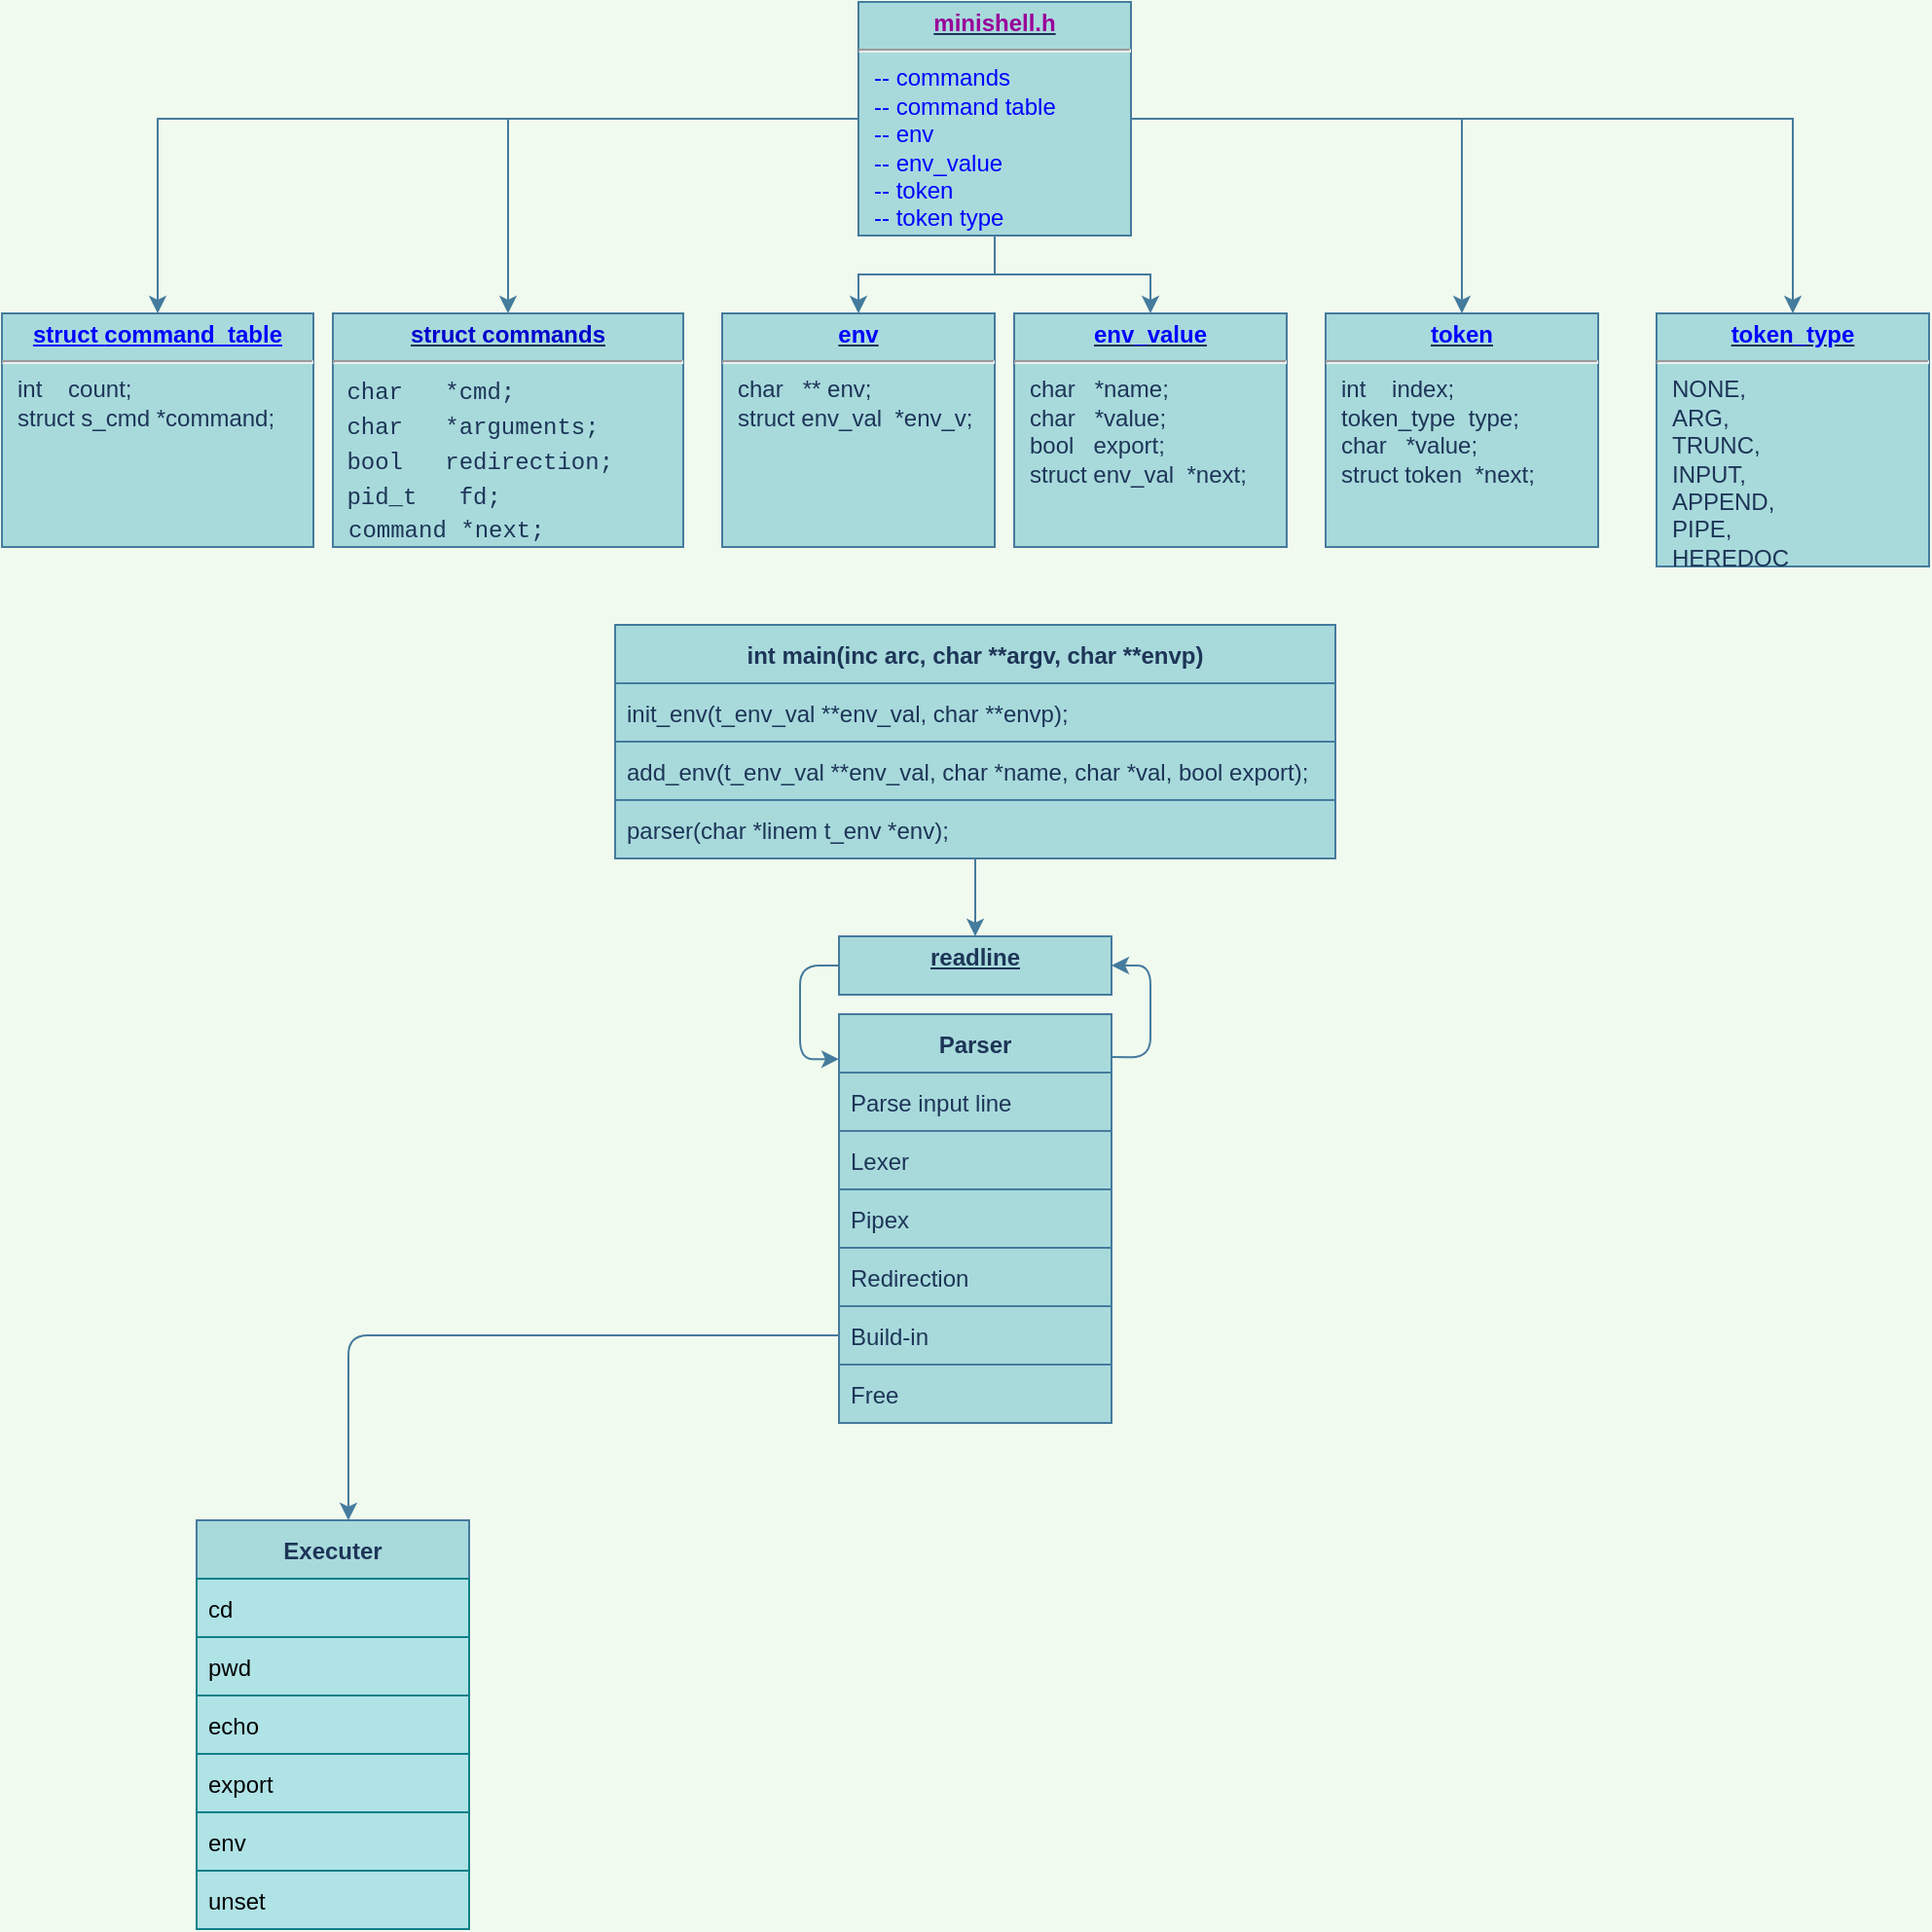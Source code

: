 <mxfile version="17.5.0" type="github">
  <diagram name="Page-1" id="a7904f86-f2b4-8e86-fa97-74104820619b">
    <mxGraphModel dx="1113" dy="1105" grid="1" gridSize="10" guides="1" tooltips="1" connect="1" arrows="1" fold="1" page="1" pageScale="1" pageWidth="1100" pageHeight="850" background="#F1FAEE" math="0" shadow="0">
      <root>
        <mxCell id="0" />
        <mxCell id="1" parent="0" />
        <mxCell id="W5EvjPhlibk-w1ctuXIB-3" value="" style="edgeStyle=orthogonalEdgeStyle;rounded=0;orthogonalLoop=1;jettySize=auto;html=1;labelBackgroundColor=#F1FAEE;strokeColor=#457B9D;fontColor=#1D3557;" parent="1" source="24794b860abc3c2d-1" target="W5EvjPhlibk-w1ctuXIB-2" edge="1">
          <mxGeometry relative="1" as="geometry" />
        </mxCell>
        <mxCell id="W5EvjPhlibk-w1ctuXIB-8" value="" style="edgeStyle=orthogonalEdgeStyle;rounded=0;orthogonalLoop=1;jettySize=auto;html=1;fontColor=#1D3557;labelBackgroundColor=#F1FAEE;strokeColor=#457B9D;" parent="1" source="24794b860abc3c2d-1" target="W5EvjPhlibk-w1ctuXIB-7" edge="1">
          <mxGeometry relative="1" as="geometry" />
        </mxCell>
        <mxCell id="W5EvjPhlibk-w1ctuXIB-10" value="" style="edgeStyle=orthogonalEdgeStyle;rounded=0;orthogonalLoop=1;jettySize=auto;html=1;fontColor=#1D3557;labelBackgroundColor=#F1FAEE;strokeColor=#457B9D;" parent="1" source="24794b860abc3c2d-1" target="W5EvjPhlibk-w1ctuXIB-9" edge="1">
          <mxGeometry relative="1" as="geometry" />
        </mxCell>
        <mxCell id="W5EvjPhlibk-w1ctuXIB-12" value="" style="edgeStyle=orthogonalEdgeStyle;rounded=0;orthogonalLoop=1;jettySize=auto;html=1;fontColor=#1D3557;labelBackgroundColor=#F1FAEE;strokeColor=#457B9D;" parent="1" source="24794b860abc3c2d-1" target="W5EvjPhlibk-w1ctuXIB-11" edge="1">
          <mxGeometry relative="1" as="geometry" />
        </mxCell>
        <mxCell id="W5EvjPhlibk-w1ctuXIB-14" value="" style="edgeStyle=orthogonalEdgeStyle;rounded=0;orthogonalLoop=1;jettySize=auto;html=1;fontColor=#1D3557;labelBackgroundColor=#F1FAEE;strokeColor=#457B9D;" parent="1" source="24794b860abc3c2d-1" target="W5EvjPhlibk-w1ctuXIB-13" edge="1">
          <mxGeometry relative="1" as="geometry" />
        </mxCell>
        <mxCell id="24794b860abc3c2d-1" value="&lt;p style=&quot;margin: 0px ; margin-top: 4px ; text-align: center ; text-decoration: underline&quot;&gt;&lt;b&gt;&lt;font color=&quot;#990099&quot;&gt;minishell.h&lt;/font&gt;&lt;/b&gt;&lt;/p&gt;&lt;hr&gt;&lt;p style=&quot;margin: 0px ; margin-left: 8px&quot;&gt;&lt;font color=&quot;#0000ff&quot;&gt;-- commands&lt;/font&gt;&lt;/p&gt;&lt;p style=&quot;margin: 0px ; margin-left: 8px&quot;&gt;&lt;font color=&quot;#0000ff&quot;&gt;-- command table&lt;/font&gt;&lt;/p&gt;&lt;p style=&quot;margin: 0px ; margin-left: 8px&quot;&gt;&lt;font color=&quot;#0000ff&quot;&gt;-- env&lt;/font&gt;&lt;/p&gt;&lt;p style=&quot;margin: 0px ; margin-left: 8px&quot;&gt;&lt;font color=&quot;#0000ff&quot;&gt;-- env_value&lt;/font&gt;&lt;/p&gt;&lt;p style=&quot;margin: 0px ; margin-left: 8px&quot;&gt;&lt;font color=&quot;#0000ff&quot;&gt;-- token&lt;/font&gt;&lt;/p&gt;&lt;p style=&quot;margin: 0px ; margin-left: 8px&quot;&gt;&lt;font color=&quot;#0000ff&quot;&gt;-- token type&lt;/font&gt;&lt;/p&gt;&lt;p style=&quot;margin: 0px ; margin-left: 8px&quot;&gt;&lt;br&gt;&lt;/p&gt;" style="verticalAlign=top;align=left;overflow=fill;fontSize=12;fontFamily=Helvetica;html=1;rounded=0;shadow=0;comic=0;labelBackgroundColor=none;strokeWidth=1;fillColor=#A8DADC;strokeColor=#457B9D;fontColor=#1D3557;" parent="1" vertex="1">
          <mxGeometry x="560" y="60" width="140" height="120" as="geometry" />
        </mxCell>
        <mxCell id="W5EvjPhlibk-w1ctuXIB-5" value="" style="edgeStyle=orthogonalEdgeStyle;rounded=0;orthogonalLoop=1;jettySize=auto;html=1;labelBackgroundColor=#F1FAEE;strokeColor=#457B9D;fontColor=#1D3557;" parent="1" source="24794b860abc3c2d-1" target="W5EvjPhlibk-w1ctuXIB-4" edge="1">
          <mxGeometry relative="1" as="geometry" />
        </mxCell>
        <mxCell id="W5EvjPhlibk-w1ctuXIB-2" value="&lt;p style=&quot;margin: 0px ; margin-top: 4px ; text-align: center ; text-decoration: underline&quot;&gt;&lt;b&gt;&lt;font color=&quot;#0000cc&quot;&gt;struct commands&lt;/font&gt;&lt;/b&gt;&lt;/p&gt;&lt;hr&gt;&lt;div style=&quot;font-family: &amp;#34;menlo&amp;#34; , &amp;#34;monaco&amp;#34; , &amp;#34;courier new&amp;#34; , monospace ; line-height: 18px&quot;&gt;&lt;div&gt;&lt;span style=&quot;white-space: pre&quot;&gt;&amp;nbsp;&lt;/span&gt;char &lt;span style=&quot;white-space: pre&quot;&gt; &lt;/span&gt;&amp;nbsp;*cmd;&lt;/div&gt;&lt;div&gt;    &amp;nbsp;char &lt;span style=&quot;white-space: pre&quot;&gt; &lt;/span&gt;&amp;nbsp;*arguments;&lt;/div&gt;&lt;div&gt;    &amp;nbsp;bool &lt;span style=&quot;white-space: pre&quot;&gt; &lt;/span&gt;               redirection;&lt;/div&gt;&lt;div&gt;    &amp;nbsp;pid_t &lt;span style=&quot;white-space: pre&quot;&gt; &lt;/span&gt;              fd;&lt;/div&gt;&lt;/div&gt;&lt;p style=&quot;margin: 0px ; margin-left: 8px&quot;&gt;&lt;span style=&quot;font-family: &amp;#34;menlo&amp;#34; , &amp;#34;monaco&amp;#34; , &amp;#34;courier new&amp;#34; , monospace&quot;&gt;command&lt;/span&gt;&lt;span style=&quot;font-family: &amp;#34;menlo&amp;#34; , &amp;#34;monaco&amp;#34; , &amp;#34;courier new&amp;#34; , monospace&quot;&gt;    &lt;/span&gt;&lt;span style=&quot;font-family: &amp;#34;menlo&amp;#34; , &amp;#34;monaco&amp;#34; , &amp;#34;courier new&amp;#34; , monospace&quot;&gt;*&lt;/span&gt;&lt;span style=&quot;font-family: &amp;#34;menlo&amp;#34; , &amp;#34;monaco&amp;#34; , &amp;#34;courier new&amp;#34; , monospace&quot;&gt;next&lt;/span&gt;&lt;span style=&quot;font-family: &amp;#34;menlo&amp;#34; , &amp;#34;monaco&amp;#34; , &amp;#34;courier new&amp;#34; , monospace&quot;&gt;;&lt;/span&gt;&amp;nbsp;&lt;/p&gt;" style="verticalAlign=top;align=left;overflow=fill;fontSize=12;fontFamily=Helvetica;html=1;rounded=0;shadow=0;comic=0;labelBackgroundColor=none;strokeWidth=1;fillColor=#A8DADC;strokeColor=#457B9D;fontColor=#1D3557;" parent="1" vertex="1">
          <mxGeometry x="290" y="220" width="180" height="120" as="geometry" />
        </mxCell>
        <mxCell id="W5EvjPhlibk-w1ctuXIB-4" value="&lt;p style=&quot;margin: 4px 0px 0px ; text-align: center&quot;&gt;&lt;font color=&quot;#0000ff&quot;&gt;&lt;b style=&quot;text-decoration: underline&quot;&gt;struct&amp;nbsp;&lt;/b&gt;&lt;b&gt;&lt;u&gt;command_table&lt;/u&gt;&lt;/b&gt;&lt;/font&gt;&lt;/p&gt;&lt;hr&gt;&lt;p style=&quot;margin: 0px ; margin-left: 8px&quot;&gt;int &lt;span style=&quot;white-space: pre&quot;&gt; &lt;span style=&quot;white-space: pre&quot;&gt; &lt;span style=&quot;white-space: pre&quot;&gt; &lt;/span&gt;&lt;/span&gt;&lt;/span&gt;count;&lt;/p&gt;&lt;p style=&quot;margin: 0px ; margin-left: 8px&quot;&gt;struct s_cmd&lt;span style=&quot;white-space: pre&quot;&gt; &lt;/span&gt;*command;&lt;/p&gt;" style="verticalAlign=top;align=left;overflow=fill;fontSize=12;fontFamily=Helvetica;html=1;rounded=0;shadow=0;comic=0;labelBackgroundColor=none;strokeWidth=1;fillColor=#A8DADC;strokeColor=#457B9D;fontColor=#1D3557;" parent="1" vertex="1">
          <mxGeometry x="120" y="220" width="160" height="120" as="geometry" />
        </mxCell>
        <mxCell id="W5EvjPhlibk-w1ctuXIB-6" style="edgeStyle=orthogonalEdgeStyle;rounded=0;orthogonalLoop=1;jettySize=auto;html=1;exitX=0.5;exitY=1;exitDx=0;exitDy=0;labelBackgroundColor=#F1FAEE;strokeColor=#457B9D;fontColor=#1D3557;" parent="1" source="W5EvjPhlibk-w1ctuXIB-4" target="W5EvjPhlibk-w1ctuXIB-4" edge="1">
          <mxGeometry relative="1" as="geometry" />
        </mxCell>
        <mxCell id="W5EvjPhlibk-w1ctuXIB-7" value="&lt;p style=&quot;margin: 0px ; margin-top: 4px ; text-align: center ; text-decoration: underline&quot;&gt;&lt;b&gt;&lt;font color=&quot;#0000ff&quot;&gt;token&lt;/font&gt;&lt;/b&gt;&lt;/p&gt;&lt;hr&gt;&lt;p style=&quot;margin: 0px ; margin-left: 8px&quot;&gt;int &lt;span style=&quot;white-space: pre&quot;&gt; &lt;span style=&quot;white-space: pre&quot;&gt; &lt;span style=&quot;white-space: pre&quot;&gt; &lt;/span&gt;&lt;/span&gt;&lt;/span&gt;index;&lt;/p&gt;&lt;p style=&quot;margin: 0px ; margin-left: 8px&quot;&gt;token_type &lt;span style=&quot;white-space: pre&quot;&gt; &lt;/span&gt;type;&lt;/p&gt;&lt;p style=&quot;margin: 0px ; margin-left: 8px&quot;&gt;char &lt;span style=&quot;white-space: pre&quot;&gt; &lt;span style=&quot;white-space: pre&quot;&gt; &lt;/span&gt;&lt;/span&gt;*value;&lt;/p&gt;&lt;p style=&quot;margin: 0px ; margin-left: 8px&quot;&gt;struct token &lt;span style=&quot;white-space: pre&quot;&gt; &lt;/span&gt;*next;&lt;/p&gt;&lt;p style=&quot;margin: 0px ; margin-left: 8px&quot;&gt;&lt;br&gt;&lt;/p&gt;" style="verticalAlign=top;align=left;overflow=fill;fontSize=12;fontFamily=Helvetica;html=1;rounded=0;shadow=0;comic=0;labelBackgroundColor=none;strokeWidth=1;fillColor=#A8DADC;strokeColor=#457B9D;fontColor=#1D3557;" parent="1" vertex="1">
          <mxGeometry x="800" y="220" width="140" height="120" as="geometry" />
        </mxCell>
        <mxCell id="W5EvjPhlibk-w1ctuXIB-9" value="&lt;p style=&quot;margin: 0px ; margin-top: 4px ; text-align: center ; text-decoration: underline&quot;&gt;&lt;b&gt;&lt;font color=&quot;#0000ff&quot;&gt;env_value&lt;/font&gt;&lt;/b&gt;&lt;/p&gt;&lt;hr&gt;&lt;p style=&quot;margin: 0px ; margin-left: 8px&quot;&gt;char&lt;span style=&quot;white-space: pre&quot;&gt; &lt;span style=&quot;white-space: pre&quot;&gt; &lt;span style=&quot;white-space: pre&quot;&gt; &lt;/span&gt;&lt;/span&gt;&lt;/span&gt;*name;&lt;/p&gt;&lt;p style=&quot;margin: 0px ; margin-left: 8px&quot;&gt;char &lt;span style=&quot;white-space: pre&quot;&gt; &lt;span style=&quot;white-space: pre&quot;&gt; &lt;/span&gt;&lt;/span&gt;*value;&lt;/p&gt;&lt;p style=&quot;margin: 0px ; margin-left: 8px&quot;&gt;bool &lt;span style=&quot;white-space: pre&quot;&gt; &lt;span style=&quot;white-space: pre&quot;&gt; &lt;/span&gt;&lt;/span&gt;export;&lt;/p&gt;&lt;p style=&quot;margin: 0px ; margin-left: 8px&quot;&gt;struct env_val &lt;span style=&quot;white-space: pre&quot;&gt; &lt;/span&gt;*next;&lt;/p&gt;&lt;p style=&quot;margin: 0px ; margin-left: 8px&quot;&gt;&lt;br&gt;&lt;/p&gt;&lt;p style=&quot;margin: 0px ; margin-left: 8px&quot;&gt;&lt;br&gt;&lt;/p&gt;" style="verticalAlign=top;align=left;overflow=fill;fontSize=12;fontFamily=Helvetica;html=1;rounded=0;shadow=0;comic=0;labelBackgroundColor=none;strokeWidth=1;fillColor=#A8DADC;strokeColor=#457B9D;fontColor=#1D3557;" parent="1" vertex="1">
          <mxGeometry x="640" y="220" width="140" height="120" as="geometry" />
        </mxCell>
        <mxCell id="W5EvjPhlibk-w1ctuXIB-11" value="&lt;p style=&quot;margin: 0px ; margin-top: 4px ; text-align: center ; text-decoration: underline&quot;&gt;&lt;b&gt;&lt;font color=&quot;#0000ff&quot;&gt;token_type&lt;/font&gt;&lt;/b&gt;&lt;/p&gt;&lt;hr&gt;&lt;p style=&quot;margin: 0px ; margin-left: 8px&quot;&gt;NONE,&lt;/p&gt;&lt;p style=&quot;margin: 0px ; margin-left: 8px&quot;&gt;ARG,&lt;/p&gt;&lt;p style=&quot;margin: 0px ; margin-left: 8px&quot;&gt;TRUNC,&lt;/p&gt;&lt;p style=&quot;margin: 0px ; margin-left: 8px&quot;&gt;INPUT,&lt;/p&gt;&lt;p style=&quot;margin: 0px ; margin-left: 8px&quot;&gt;APPEND,&lt;/p&gt;&lt;p style=&quot;margin: 0px ; margin-left: 8px&quot;&gt;PIPE,&lt;/p&gt;&lt;p style=&quot;margin: 0px ; margin-left: 8px&quot;&gt;HEREDOC&lt;/p&gt;&lt;p style=&quot;margin: 0px ; margin-left: 8px&quot;&gt;&lt;br&gt;&lt;/p&gt;" style="verticalAlign=top;align=left;overflow=fill;fontSize=12;fontFamily=Helvetica;html=1;rounded=0;shadow=0;comic=0;labelBackgroundColor=none;strokeWidth=1;fillColor=#A8DADC;strokeColor=#457B9D;fontColor=#1D3557;" parent="1" vertex="1">
          <mxGeometry x="970" y="220" width="140" height="130" as="geometry" />
        </mxCell>
        <mxCell id="W5EvjPhlibk-w1ctuXIB-13" value="&lt;p style=&quot;margin: 0px ; margin-top: 4px ; text-align: center ; text-decoration: underline&quot;&gt;&lt;b&gt;&lt;font color=&quot;#0000ff&quot;&gt;env&lt;/font&gt;&lt;/b&gt;&lt;/p&gt;&lt;hr&gt;&lt;p style=&quot;margin: 0px ; margin-left: 8px&quot;&gt;char &lt;span style=&quot;white-space: pre&quot;&gt; &lt;span style=&quot;white-space: pre&quot;&gt; &lt;/span&gt;&lt;/span&gt;** env;&lt;/p&gt;&lt;p style=&quot;margin: 0px ; margin-left: 8px&quot;&gt;struct env_val &lt;span style=&quot;white-space: pre&quot;&gt; &lt;/span&gt;*env_v;&lt;/p&gt;&lt;p style=&quot;margin: 0px ; margin-left: 8px&quot;&gt;&lt;br&gt;&lt;/p&gt;" style="verticalAlign=top;align=left;overflow=fill;fontSize=12;fontFamily=Helvetica;html=1;rounded=0;shadow=0;comic=0;labelBackgroundColor=none;strokeWidth=1;fillColor=#A8DADC;strokeColor=#457B9D;fontColor=#1D3557;" parent="1" vertex="1">
          <mxGeometry x="490" y="220" width="140" height="120" as="geometry" />
        </mxCell>
        <mxCell id="dsdkV8LzMOxpKACkDe4v-24" style="edgeStyle=orthogonalEdgeStyle;curved=0;rounded=1;sketch=0;orthogonalLoop=1;jettySize=auto;html=1;entryX=0;entryY=0.11;entryDx=0;entryDy=0;entryPerimeter=0;fontColor=#1D3557;strokeColor=#457B9D;fillColor=#A8DADC;exitX=0;exitY=0.5;exitDx=0;exitDy=0;labelBackgroundColor=#F1FAEE;" edge="1" parent="1" source="W5EvjPhlibk-w1ctuXIB-15" target="dsdkV8LzMOxpKACkDe4v-9">
          <mxGeometry relative="1" as="geometry" />
        </mxCell>
        <mxCell id="W5EvjPhlibk-w1ctuXIB-15" value="&lt;p style=&quot;margin: 0px ; margin-top: 4px ; text-align: center ; text-decoration: underline&quot;&gt;&lt;b&gt;readline&lt;/b&gt;&lt;/p&gt;" style="verticalAlign=top;align=left;overflow=fill;fontSize=12;fontFamily=Helvetica;html=1;rounded=0;shadow=0;comic=0;labelBackgroundColor=none;strokeWidth=1;fillColor=#A8DADC;strokeColor=#457B9D;fontColor=#1D3557;" parent="1" vertex="1">
          <mxGeometry x="550" y="540" width="140" height="30" as="geometry" />
        </mxCell>
        <mxCell id="dsdkV8LzMOxpKACkDe4v-19" value="" style="edgeStyle=orthogonalEdgeStyle;rounded=0;orthogonalLoop=1;jettySize=auto;html=1;labelBackgroundColor=#F1FAEE;strokeColor=#457B9D;fontColor=#1D3557;" edge="1" parent="1" source="dsdkV8LzMOxpKACkDe4v-2" target="W5EvjPhlibk-w1ctuXIB-15">
          <mxGeometry relative="1" as="geometry" />
        </mxCell>
        <mxCell id="dsdkV8LzMOxpKACkDe4v-2" value="int main(inc arc, char **argv, char **envp)" style="swimlane;fontStyle=1;childLayout=stackLayout;horizontal=1;startSize=30;horizontalStack=0;resizeParent=1;resizeParentMax=0;resizeLast=0;collapsible=1;marginBottom=0;rounded=0;fillColor=#A8DADC;strokeColor=#457B9D;fontColor=#1D3557;" vertex="1" parent="1">
          <mxGeometry x="435" y="380" width="370" height="120" as="geometry">
            <mxRectangle x="435" y="380" width="270" height="30" as="alternateBounds" />
          </mxGeometry>
        </mxCell>
        <mxCell id="dsdkV8LzMOxpKACkDe4v-3" value="init_env(t_env_val **env_val, char **envp);" style="text;align=left;verticalAlign=middle;spacingLeft=4;spacingRight=4;overflow=hidden;points=[[0,0.5],[1,0.5]];portConstraint=eastwest;rotatable=0;fillColor=#A8DADC;fontColor=#1D3557;strokeColor=#457B9D;rounded=0;" vertex="1" parent="dsdkV8LzMOxpKACkDe4v-2">
          <mxGeometry y="30" width="370" height="30" as="geometry" />
        </mxCell>
        <mxCell id="dsdkV8LzMOxpKACkDe4v-4" value="add_env(t_env_val **env_val, char *name, char *val, bool export);" style="text;align=left;verticalAlign=middle;spacingLeft=4;spacingRight=4;overflow=hidden;points=[[0,0.5],[1,0.5]];portConstraint=eastwest;rotatable=0;fillColor=#A8DADC;fontColor=#1D3557;strokeColor=#457B9D;rounded=0;" vertex="1" parent="dsdkV8LzMOxpKACkDe4v-2">
          <mxGeometry y="60" width="370" height="30" as="geometry" />
        </mxCell>
        <mxCell id="dsdkV8LzMOxpKACkDe4v-5" value="parser(char *linem t_env *env);" style="text;align=left;verticalAlign=middle;spacingLeft=4;spacingRight=4;overflow=hidden;points=[[0,0.5],[1,0.5]];portConstraint=eastwest;rotatable=0;fillColor=#A8DADC;fontColor=#1D3557;strokeColor=#457B9D;rounded=0;" vertex="1" parent="dsdkV8LzMOxpKACkDe4v-2">
          <mxGeometry y="90" width="370" height="30" as="geometry" />
        </mxCell>
        <mxCell id="dsdkV8LzMOxpKACkDe4v-26" style="edgeStyle=orthogonalEdgeStyle;curved=0;rounded=1;sketch=0;orthogonalLoop=1;jettySize=auto;html=1;entryX=1;entryY=0.5;entryDx=0;entryDy=0;fontColor=#1D3557;strokeColor=#457B9D;fillColor=#A8DADC;exitX=0.993;exitY=0.105;exitDx=0;exitDy=0;exitPerimeter=0;labelBackgroundColor=#F1FAEE;" edge="1" parent="1" source="dsdkV8LzMOxpKACkDe4v-9" target="W5EvjPhlibk-w1ctuXIB-15">
          <mxGeometry relative="1" as="geometry" />
        </mxCell>
        <mxCell id="dsdkV8LzMOxpKACkDe4v-9" value="Parser" style="swimlane;fontStyle=1;childLayout=stackLayout;horizontal=1;startSize=30;horizontalStack=0;resizeParent=1;resizeParentMax=0;resizeLast=0;collapsible=1;marginBottom=0;fillColor=#A8DADC;fontColor=#1D3557;strokeColor=#457B9D;rounded=0;" vertex="1" parent="1">
          <mxGeometry x="550" y="580" width="140" height="210" as="geometry">
            <mxRectangle x="550" y="590" width="70" height="30" as="alternateBounds" />
          </mxGeometry>
        </mxCell>
        <mxCell id="dsdkV8LzMOxpKACkDe4v-13" value="Parse input line" style="text;strokeColor=#457B9D;fillColor=#A8DADC;align=left;verticalAlign=middle;spacingLeft=4;spacingRight=4;overflow=hidden;points=[[0,0.5],[1,0.5]];portConstraint=eastwest;rotatable=0;fontColor=#1D3557;rounded=0;" vertex="1" parent="dsdkV8LzMOxpKACkDe4v-9">
          <mxGeometry y="30" width="140" height="30" as="geometry" />
        </mxCell>
        <mxCell id="dsdkV8LzMOxpKACkDe4v-14" value="Lexer" style="text;strokeColor=#457B9D;fillColor=#A8DADC;align=left;verticalAlign=middle;spacingLeft=4;spacingRight=4;overflow=hidden;points=[[0,0.5],[1,0.5]];portConstraint=eastwest;rotatable=0;fontColor=#1D3557;rounded=0;" vertex="1" parent="dsdkV8LzMOxpKACkDe4v-9">
          <mxGeometry y="60" width="140" height="30" as="geometry" />
        </mxCell>
        <mxCell id="dsdkV8LzMOxpKACkDe4v-12" value="Pipex" style="text;strokeColor=#457B9D;fillColor=#A8DADC;align=left;verticalAlign=middle;spacingLeft=4;spacingRight=4;overflow=hidden;points=[[0,0.5],[1,0.5]];portConstraint=eastwest;rotatable=0;fontColor=#1D3557;rounded=0;" vertex="1" parent="dsdkV8LzMOxpKACkDe4v-9">
          <mxGeometry y="90" width="140" height="30" as="geometry" />
        </mxCell>
        <mxCell id="dsdkV8LzMOxpKACkDe4v-20" value="Redirection" style="text;strokeColor=#457B9D;fillColor=#A8DADC;align=left;verticalAlign=middle;spacingLeft=4;spacingRight=4;overflow=hidden;points=[[0,0.5],[1,0.5]];portConstraint=eastwest;rotatable=0;fontColor=#1D3557;rounded=0;" vertex="1" parent="dsdkV8LzMOxpKACkDe4v-9">
          <mxGeometry y="120" width="140" height="30" as="geometry" />
        </mxCell>
        <mxCell id="dsdkV8LzMOxpKACkDe4v-28" value="Build-in" style="text;strokeColor=#457B9D;fillColor=#A8DADC;align=left;verticalAlign=middle;spacingLeft=4;spacingRight=4;overflow=hidden;points=[[0,0.5],[1,0.5]];portConstraint=eastwest;rotatable=0;fontColor=#1D3557;rounded=0;fontStyle=0" vertex="1" parent="dsdkV8LzMOxpKACkDe4v-9">
          <mxGeometry y="150" width="140" height="30" as="geometry" />
        </mxCell>
        <mxCell id="dsdkV8LzMOxpKACkDe4v-15" value="Free" style="text;strokeColor=#457B9D;fillColor=#A8DADC;align=left;verticalAlign=middle;spacingLeft=4;spacingRight=4;overflow=hidden;points=[[0,0.5],[1,0.5]];portConstraint=eastwest;rotatable=0;fontColor=#1D3557;rounded=0;" vertex="1" parent="dsdkV8LzMOxpKACkDe4v-9">
          <mxGeometry y="180" width="140" height="30" as="geometry" />
        </mxCell>
        <mxCell id="dsdkV8LzMOxpKACkDe4v-30" style="edgeStyle=orthogonalEdgeStyle;curved=0;rounded=1;sketch=0;orthogonalLoop=1;jettySize=auto;html=1;entryX=0.557;entryY=0;entryDx=0;entryDy=0;fontColor=#1D3557;strokeColor=#457B9D;fillColor=#A8DADC;entryPerimeter=0;labelBackgroundColor=#F1FAEE;" edge="1" parent="1" source="dsdkV8LzMOxpKACkDe4v-28" target="dsdkV8LzMOxpKACkDe4v-32">
          <mxGeometry relative="1" as="geometry">
            <mxPoint x="310" y="740" as="targetPoint" />
          </mxGeometry>
        </mxCell>
        <mxCell id="dsdkV8LzMOxpKACkDe4v-32" value="Executer" style="swimlane;fontStyle=1;childLayout=stackLayout;horizontal=1;startSize=30;horizontalStack=0;resizeParent=1;resizeParentMax=0;resizeLast=0;collapsible=1;marginBottom=0;rounded=0;sketch=0;fontColor=#1D3557;strokeColor=#457B9D;fillColor=#A8DADC;" vertex="1" parent="1">
          <mxGeometry x="220" y="840" width="140" height="210" as="geometry" />
        </mxCell>
        <mxCell id="dsdkV8LzMOxpKACkDe4v-34" value="cd" style="text;strokeColor=#0e8088;fillColor=#b0e3e6;align=left;verticalAlign=middle;spacingLeft=4;spacingRight=4;overflow=hidden;points=[[0,0.5],[1,0.5]];portConstraint=eastwest;rotatable=0;rounded=0;sketch=0;" vertex="1" parent="dsdkV8LzMOxpKACkDe4v-32">
          <mxGeometry y="30" width="140" height="30" as="geometry" />
        </mxCell>
        <mxCell id="dsdkV8LzMOxpKACkDe4v-35" value="pwd" style="text;strokeColor=#0e8088;fillColor=#b0e3e6;align=left;verticalAlign=middle;spacingLeft=4;spacingRight=4;overflow=hidden;points=[[0,0.5],[1,0.5]];portConstraint=eastwest;rotatable=0;rounded=0;sketch=0;" vertex="1" parent="dsdkV8LzMOxpKACkDe4v-32">
          <mxGeometry y="60" width="140" height="30" as="geometry" />
        </mxCell>
        <mxCell id="dsdkV8LzMOxpKACkDe4v-37" value="echo" style="text;strokeColor=#0e8088;fillColor=#b0e3e6;align=left;verticalAlign=middle;spacingLeft=4;spacingRight=4;overflow=hidden;points=[[0,0.5],[1,0.5]];portConstraint=eastwest;rotatable=0;rounded=0;sketch=0;" vertex="1" parent="dsdkV8LzMOxpKACkDe4v-32">
          <mxGeometry y="90" width="140" height="30" as="geometry" />
        </mxCell>
        <mxCell id="dsdkV8LzMOxpKACkDe4v-38" value="export" style="text;strokeColor=#0e8088;fillColor=#b0e3e6;align=left;verticalAlign=middle;spacingLeft=4;spacingRight=4;overflow=hidden;points=[[0,0.5],[1,0.5]];portConstraint=eastwest;rotatable=0;rounded=0;sketch=0;" vertex="1" parent="dsdkV8LzMOxpKACkDe4v-32">
          <mxGeometry y="120" width="140" height="30" as="geometry" />
        </mxCell>
        <mxCell id="dsdkV8LzMOxpKACkDe4v-36" value="env" style="text;strokeColor=#0e8088;fillColor=#b0e3e6;align=left;verticalAlign=middle;spacingLeft=4;spacingRight=4;overflow=hidden;points=[[0,0.5],[1,0.5]];portConstraint=eastwest;rotatable=0;rounded=0;sketch=0;" vertex="1" parent="dsdkV8LzMOxpKACkDe4v-32">
          <mxGeometry y="150" width="140" height="30" as="geometry" />
        </mxCell>
        <mxCell id="dsdkV8LzMOxpKACkDe4v-39" value="unset" style="text;strokeColor=#0e8088;fillColor=#b0e3e6;align=left;verticalAlign=middle;spacingLeft=4;spacingRight=4;overflow=hidden;points=[[0,0.5],[1,0.5]];portConstraint=eastwest;rotatable=0;rounded=0;sketch=0;" vertex="1" parent="dsdkV8LzMOxpKACkDe4v-32">
          <mxGeometry y="180" width="140" height="30" as="geometry" />
        </mxCell>
      </root>
    </mxGraphModel>
  </diagram>
</mxfile>
